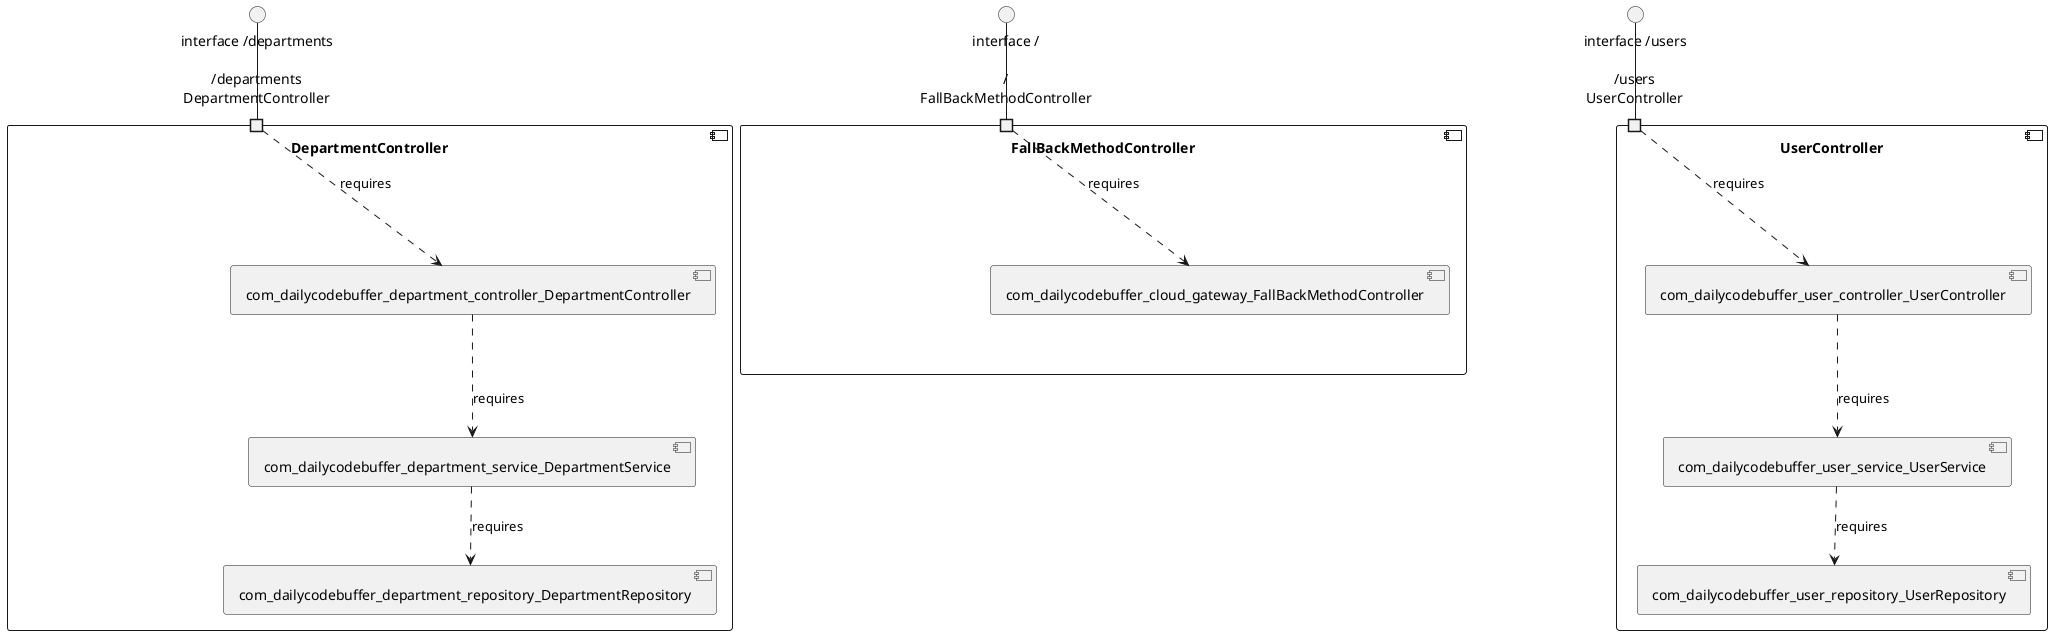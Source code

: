 @startuml
skinparam fixCircleLabelOverlapping true
component "DepartmentController\n\n\n\n\n\n" {
[com_dailycodebuffer_department_service_DepartmentService]
[com_dailycodebuffer_department_controller_DepartmentController]
[com_dailycodebuffer_department_repository_DepartmentRepository]
portin "/departments\nDepartmentController"
[com_dailycodebuffer_department_service_DepartmentService]..>[com_dailycodebuffer_department_repository_DepartmentRepository] : requires
[com_dailycodebuffer_department_controller_DepartmentController]..>[com_dailycodebuffer_department_service_DepartmentService] : requires
"/departments\nDepartmentController"..>[com_dailycodebuffer_department_controller_DepartmentController] : requires
}
"interface /departments"--"/departments\nDepartmentController"
component "FallBackMethodController\n\n\n\n\n\n" {
[com_dailycodebuffer_cloud_gateway_FallBackMethodController]
portin "/\nFallBackMethodController"
"/\nFallBackMethodController"..>[com_dailycodebuffer_cloud_gateway_FallBackMethodController] : requires
}
"interface /"--"/\nFallBackMethodController"
component "UserController\n\n\n\n\n\n" {
[com_dailycodebuffer_user_service_UserService]
[com_dailycodebuffer_user_controller_UserController]
[com_dailycodebuffer_user_repository_UserRepository]
portin "/users\nUserController"
[com_dailycodebuffer_user_controller_UserController]..>[com_dailycodebuffer_user_service_UserService] : requires
[com_dailycodebuffer_user_service_UserService]..>[com_dailycodebuffer_user_repository_UserRepository] : requires
"/users\nUserController"..>[com_dailycodebuffer_user_controller_UserController] : requires
}
"interface /users"--"/users\nUserController"

@enduml
